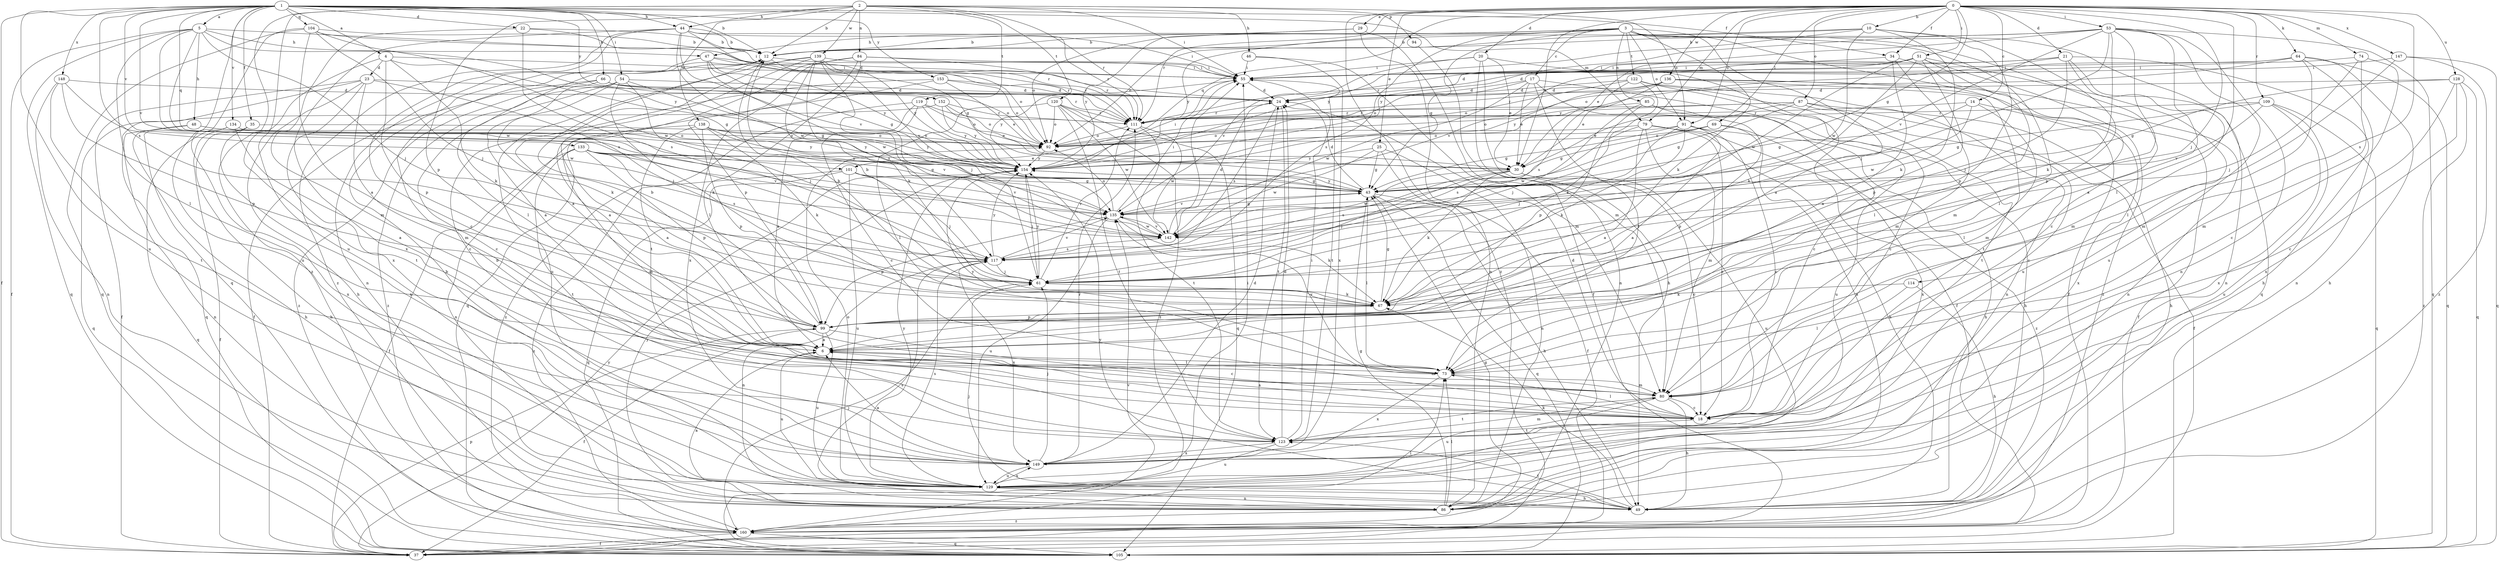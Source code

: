 strict digraph  {
0;
1;
2;
3;
4;
5;
6;
10;
12;
14;
17;
18;
20;
21;
22;
23;
24;
25;
29;
30;
34;
35;
37;
43;
44;
46;
47;
48;
49;
51;
53;
54;
55;
61;
64;
66;
67;
69;
73;
74;
79;
80;
84;
85;
86;
87;
91;
92;
94;
99;
101;
104;
105;
109;
111;
114;
117;
119;
120;
122;
123;
128;
129;
133;
134;
135;
136;
138;
139;
142;
147;
148;
149;
152;
153;
154;
160;
0 -> 10  [label=b];
0 -> 14  [label=c];
0 -> 20  [label=d];
0 -> 21  [label=d];
0 -> 25  [label=e];
0 -> 29  [label=e];
0 -> 30  [label=e];
0 -> 34  [label=f];
0 -> 43  [label=g];
0 -> 51  [label=i];
0 -> 53  [label=i];
0 -> 61  [label=j];
0 -> 64  [label=k];
0 -> 69  [label=l];
0 -> 73  [label=l];
0 -> 74  [label=m];
0 -> 79  [label=m];
0 -> 87  [label=o];
0 -> 91  [label=o];
0 -> 101  [label=q];
0 -> 109  [label=r];
0 -> 111  [label=r];
0 -> 114  [label=s];
0 -> 128  [label=u];
0 -> 136  [label=w];
0 -> 147  [label=x];
0 -> 160  [label=z];
1 -> 4  [label=a];
1 -> 5  [label=a];
1 -> 12  [label=b];
1 -> 22  [label=d];
1 -> 34  [label=f];
1 -> 35  [label=f];
1 -> 37  [label=f];
1 -> 44  [label=h];
1 -> 54  [label=i];
1 -> 66  [label=k];
1 -> 79  [label=m];
1 -> 101  [label=q];
1 -> 104  [label=q];
1 -> 105  [label=q];
1 -> 117  [label=s];
1 -> 129  [label=u];
1 -> 133  [label=v];
1 -> 134  [label=v];
1 -> 135  [label=v];
1 -> 148  [label=x];
1 -> 152  [label=y];
1 -> 153  [label=y];
2 -> 12  [label=b];
2 -> 44  [label=h];
2 -> 46  [label=h];
2 -> 55  [label=i];
2 -> 84  [label=n];
2 -> 91  [label=o];
2 -> 94  [label=p];
2 -> 99  [label=p];
2 -> 111  [label=r];
2 -> 119  [label=t];
2 -> 120  [label=t];
2 -> 129  [label=u];
2 -> 138  [label=w];
2 -> 139  [label=w];
2 -> 160  [label=z];
3 -> 6  [label=a];
3 -> 12  [label=b];
3 -> 17  [label=c];
3 -> 18  [label=c];
3 -> 37  [label=f];
3 -> 43  [label=g];
3 -> 47  [label=h];
3 -> 67  [label=k];
3 -> 80  [label=m];
3 -> 85  [label=n];
3 -> 91  [label=o];
3 -> 92  [label=o];
3 -> 105  [label=q];
3 -> 117  [label=s];
3 -> 122  [label=t];
3 -> 154  [label=y];
4 -> 23  [label=d];
4 -> 43  [label=g];
4 -> 67  [label=k];
4 -> 99  [label=p];
4 -> 111  [label=r];
4 -> 149  [label=x];
5 -> 24  [label=d];
5 -> 37  [label=f];
5 -> 47  [label=h];
5 -> 48  [label=h];
5 -> 61  [label=j];
5 -> 73  [label=l];
5 -> 105  [label=q];
5 -> 117  [label=s];
5 -> 142  [label=w];
5 -> 154  [label=y];
6 -> 73  [label=l];
6 -> 80  [label=m];
6 -> 129  [label=u];
10 -> 12  [label=b];
10 -> 67  [label=k];
10 -> 73  [label=l];
10 -> 92  [label=o];
10 -> 99  [label=p];
10 -> 142  [label=w];
10 -> 154  [label=y];
12 -> 55  [label=i];
12 -> 73  [label=l];
12 -> 92  [label=o];
14 -> 43  [label=g];
14 -> 73  [label=l];
14 -> 111  [label=r];
14 -> 142  [label=w];
14 -> 149  [label=x];
17 -> 18  [label=c];
17 -> 24  [label=d];
17 -> 30  [label=e];
17 -> 73  [label=l];
17 -> 86  [label=n];
17 -> 92  [label=o];
17 -> 142  [label=w];
18 -> 6  [label=a];
18 -> 24  [label=d];
18 -> 73  [label=l];
18 -> 123  [label=t];
20 -> 30  [label=e];
20 -> 37  [label=f];
20 -> 49  [label=h];
20 -> 55  [label=i];
20 -> 86  [label=n];
20 -> 135  [label=v];
21 -> 49  [label=h];
21 -> 55  [label=i];
21 -> 61  [label=j];
21 -> 80  [label=m];
21 -> 86  [label=n];
21 -> 111  [label=r];
21 -> 154  [label=y];
22 -> 12  [label=b];
22 -> 55  [label=i];
22 -> 80  [label=m];
22 -> 117  [label=s];
23 -> 24  [label=d];
23 -> 37  [label=f];
23 -> 49  [label=h];
23 -> 61  [label=j];
23 -> 80  [label=m];
23 -> 105  [label=q];
23 -> 123  [label=t];
24 -> 111  [label=r];
24 -> 117  [label=s];
24 -> 123  [label=t];
25 -> 37  [label=f];
25 -> 43  [label=g];
25 -> 86  [label=n];
25 -> 142  [label=w];
25 -> 154  [label=y];
29 -> 12  [label=b];
29 -> 37  [label=f];
29 -> 86  [label=n];
29 -> 154  [label=y];
30 -> 18  [label=c];
30 -> 61  [label=j];
30 -> 67  [label=k];
30 -> 117  [label=s];
30 -> 129  [label=u];
30 -> 142  [label=w];
34 -> 6  [label=a];
34 -> 55  [label=i];
34 -> 80  [label=m];
34 -> 123  [label=t];
35 -> 37  [label=f];
35 -> 49  [label=h];
35 -> 92  [label=o];
35 -> 149  [label=x];
37 -> 99  [label=p];
37 -> 154  [label=y];
43 -> 24  [label=d];
43 -> 49  [label=h];
43 -> 73  [label=l];
43 -> 105  [label=q];
43 -> 135  [label=v];
43 -> 154  [label=y];
44 -> 12  [label=b];
44 -> 18  [label=c];
44 -> 43  [label=g];
44 -> 55  [label=i];
44 -> 111  [label=r];
44 -> 135  [label=v];
44 -> 142  [label=w];
44 -> 149  [label=x];
44 -> 160  [label=z];
46 -> 55  [label=i];
46 -> 80  [label=m];
46 -> 149  [label=x];
47 -> 43  [label=g];
47 -> 55  [label=i];
47 -> 86  [label=n];
47 -> 111  [label=r];
47 -> 142  [label=w];
47 -> 154  [label=y];
48 -> 49  [label=h];
48 -> 86  [label=n];
48 -> 92  [label=o];
48 -> 154  [label=y];
49 -> 61  [label=j];
49 -> 67  [label=k];
49 -> 123  [label=t];
49 -> 154  [label=y];
51 -> 24  [label=d];
51 -> 55  [label=i];
51 -> 67  [label=k];
51 -> 73  [label=l];
51 -> 99  [label=p];
51 -> 129  [label=u];
51 -> 135  [label=v];
51 -> 142  [label=w];
51 -> 160  [label=z];
53 -> 6  [label=a];
53 -> 12  [label=b];
53 -> 30  [label=e];
53 -> 61  [label=j];
53 -> 67  [label=k];
53 -> 86  [label=n];
53 -> 99  [label=p];
53 -> 105  [label=q];
53 -> 129  [label=u];
53 -> 135  [label=v];
53 -> 154  [label=y];
54 -> 6  [label=a];
54 -> 18  [label=c];
54 -> 24  [label=d];
54 -> 43  [label=g];
54 -> 61  [label=j];
54 -> 67  [label=k];
54 -> 160  [label=z];
55 -> 24  [label=d];
55 -> 123  [label=t];
55 -> 154  [label=y];
61 -> 12  [label=b];
61 -> 67  [label=k];
61 -> 111  [label=r];
61 -> 154  [label=y];
64 -> 24  [label=d];
64 -> 49  [label=h];
64 -> 55  [label=i];
64 -> 80  [label=m];
64 -> 86  [label=n];
64 -> 92  [label=o];
64 -> 105  [label=q];
66 -> 24  [label=d];
66 -> 37  [label=f];
66 -> 67  [label=k];
66 -> 92  [label=o];
66 -> 111  [label=r];
66 -> 160  [label=z];
67 -> 12  [label=b];
67 -> 43  [label=g];
67 -> 99  [label=p];
69 -> 43  [label=g];
69 -> 92  [label=o];
69 -> 99  [label=p];
69 -> 142  [label=w];
69 -> 149  [label=x];
73 -> 80  [label=m];
73 -> 135  [label=v];
73 -> 149  [label=x];
73 -> 154  [label=y];
74 -> 18  [label=c];
74 -> 55  [label=i];
74 -> 61  [label=j];
74 -> 80  [label=m];
79 -> 6  [label=a];
79 -> 18  [label=c];
79 -> 49  [label=h];
79 -> 80  [label=m];
79 -> 92  [label=o];
79 -> 117  [label=s];
79 -> 160  [label=z];
80 -> 18  [label=c];
80 -> 49  [label=h];
80 -> 123  [label=t];
80 -> 129  [label=u];
84 -> 55  [label=i];
84 -> 73  [label=l];
84 -> 99  [label=p];
84 -> 105  [label=q];
84 -> 111  [label=r];
84 -> 149  [label=x];
85 -> 49  [label=h];
85 -> 61  [label=j];
85 -> 99  [label=p];
85 -> 111  [label=r];
85 -> 129  [label=u];
86 -> 6  [label=a];
86 -> 43  [label=g];
86 -> 73  [label=l];
86 -> 117  [label=s];
86 -> 154  [label=y];
86 -> 160  [label=z];
87 -> 18  [label=c];
87 -> 30  [label=e];
87 -> 37  [label=f];
87 -> 43  [label=g];
87 -> 49  [label=h];
87 -> 92  [label=o];
87 -> 111  [label=r];
91 -> 6  [label=a];
91 -> 18  [label=c];
91 -> 43  [label=g];
91 -> 49  [label=h];
91 -> 61  [label=j];
91 -> 67  [label=k];
91 -> 92  [label=o];
92 -> 154  [label=y];
94 -> 80  [label=m];
99 -> 6  [label=a];
99 -> 12  [label=b];
99 -> 18  [label=c];
99 -> 37  [label=f];
99 -> 129  [label=u];
101 -> 43  [label=g];
101 -> 61  [label=j];
101 -> 105  [label=q];
101 -> 129  [label=u];
101 -> 135  [label=v];
101 -> 160  [label=z];
104 -> 6  [label=a];
104 -> 12  [label=b];
104 -> 61  [label=j];
104 -> 105  [label=q];
104 -> 111  [label=r];
104 -> 129  [label=u];
104 -> 142  [label=w];
105 -> 135  [label=v];
109 -> 43  [label=g];
109 -> 105  [label=q];
109 -> 111  [label=r];
109 -> 129  [label=u];
109 -> 135  [label=v];
109 -> 149  [label=x];
111 -> 92  [label=o];
111 -> 123  [label=t];
111 -> 142  [label=w];
114 -> 49  [label=h];
114 -> 67  [label=k];
114 -> 73  [label=l];
117 -> 61  [label=j];
117 -> 86  [label=n];
117 -> 135  [label=v];
117 -> 149  [label=x];
117 -> 154  [label=y];
119 -> 6  [label=a];
119 -> 18  [label=c];
119 -> 92  [label=o];
119 -> 111  [label=r];
119 -> 154  [label=y];
119 -> 160  [label=z];
120 -> 73  [label=l];
120 -> 92  [label=o];
120 -> 105  [label=q];
120 -> 111  [label=r];
120 -> 123  [label=t];
120 -> 142  [label=w];
120 -> 160  [label=z];
122 -> 18  [label=c];
122 -> 24  [label=d];
122 -> 67  [label=k];
122 -> 86  [label=n];
122 -> 92  [label=o];
122 -> 117  [label=s];
122 -> 123  [label=t];
123 -> 24  [label=d];
123 -> 55  [label=i];
123 -> 80  [label=m];
123 -> 129  [label=u];
123 -> 149  [label=x];
128 -> 18  [label=c];
128 -> 24  [label=d];
128 -> 43  [label=g];
128 -> 105  [label=q];
128 -> 149  [label=x];
128 -> 160  [label=z];
129 -> 12  [label=b];
129 -> 49  [label=h];
129 -> 55  [label=i];
129 -> 86  [label=n];
129 -> 92  [label=o];
129 -> 117  [label=s];
129 -> 149  [label=x];
129 -> 154  [label=y];
133 -> 30  [label=e];
133 -> 37  [label=f];
133 -> 43  [label=g];
133 -> 80  [label=m];
133 -> 99  [label=p];
133 -> 117  [label=s];
133 -> 123  [label=t];
133 -> 135  [label=v];
133 -> 154  [label=y];
134 -> 6  [label=a];
134 -> 92  [label=o];
134 -> 105  [label=q];
134 -> 149  [label=x];
134 -> 154  [label=y];
135 -> 43  [label=g];
135 -> 55  [label=i];
135 -> 67  [label=k];
135 -> 92  [label=o];
135 -> 99  [label=p];
135 -> 129  [label=u];
135 -> 142  [label=w];
136 -> 24  [label=d];
136 -> 30  [label=e];
136 -> 37  [label=f];
136 -> 80  [label=m];
136 -> 86  [label=n];
136 -> 111  [label=r];
136 -> 154  [label=y];
138 -> 6  [label=a];
138 -> 67  [label=k];
138 -> 86  [label=n];
138 -> 92  [label=o];
138 -> 99  [label=p];
138 -> 135  [label=v];
138 -> 154  [label=y];
139 -> 6  [label=a];
139 -> 55  [label=i];
139 -> 61  [label=j];
139 -> 67  [label=k];
139 -> 117  [label=s];
139 -> 123  [label=t];
139 -> 129  [label=u];
139 -> 135  [label=v];
139 -> 154  [label=y];
142 -> 24  [label=d];
142 -> 55  [label=i];
142 -> 117  [label=s];
142 -> 135  [label=v];
147 -> 55  [label=i];
147 -> 73  [label=l];
147 -> 105  [label=q];
147 -> 160  [label=z];
148 -> 24  [label=d];
148 -> 86  [label=n];
148 -> 99  [label=p];
148 -> 123  [label=t];
148 -> 142  [label=w];
149 -> 6  [label=a];
149 -> 12  [label=b];
149 -> 24  [label=d];
149 -> 61  [label=j];
149 -> 111  [label=r];
149 -> 129  [label=u];
152 -> 30  [label=e];
152 -> 92  [label=o];
152 -> 105  [label=q];
152 -> 111  [label=r];
152 -> 154  [label=y];
153 -> 6  [label=a];
153 -> 18  [label=c];
153 -> 24  [label=d];
153 -> 30  [label=e];
153 -> 92  [label=o];
154 -> 43  [label=g];
154 -> 55  [label=i];
154 -> 61  [label=j];
160 -> 37  [label=f];
160 -> 43  [label=g];
160 -> 61  [label=j];
160 -> 73  [label=l];
160 -> 105  [label=q];
}
